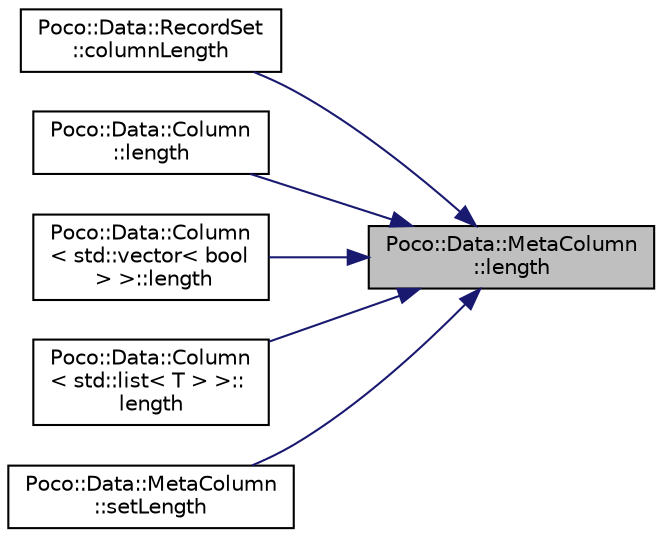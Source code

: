 digraph "Poco::Data::MetaColumn::length"
{
 // LATEX_PDF_SIZE
  edge [fontname="Helvetica",fontsize="10",labelfontname="Helvetica",labelfontsize="10"];
  node [fontname="Helvetica",fontsize="10",shape=record];
  rankdir="RL";
  Node1 [label="Poco::Data::MetaColumn\l::length",height=0.2,width=0.4,color="black", fillcolor="grey75", style="filled", fontcolor="black",tooltip="Returns column name."];
  Node1 -> Node2 [dir="back",color="midnightblue",fontsize="10",style="solid"];
  Node2 [label="Poco::Data::RecordSet\l::columnLength",height=0.2,width=0.4,color="black", fillcolor="white", style="filled",URL="$classPoco_1_1Data_1_1RecordSet.html#aea4fb245d286273d6d1d397b03c78fe5",tooltip="Returns column name for the column at specified position."];
  Node1 -> Node3 [dir="back",color="midnightblue",fontsize="10",style="solid"];
  Node3 [label="Poco::Data::Column\l::length",height=0.2,width=0.4,color="black", fillcolor="white", style="filled",URL="$classPoco_1_1Data_1_1Column.html#ae905a3e88c4b54278dfdf855d88f2c8b",tooltip="Returns column maximum length."];
  Node1 -> Node4 [dir="back",color="midnightblue",fontsize="10",style="solid"];
  Node4 [label="Poco::Data::Column\l\< std::vector\< bool\l \> \>::length",height=0.2,width=0.4,color="black", fillcolor="white", style="filled",URL="$classPoco_1_1Data_1_1Column_3_01std_1_1vector_3_01bool_01_4_01_4.html#aee3833e373567acd2121e90557c2001f",tooltip="Returns column maximum length."];
  Node1 -> Node5 [dir="back",color="midnightblue",fontsize="10",style="solid"];
  Node5 [label="Poco::Data::Column\l\< std::list\< T \> \>::\llength",height=0.2,width=0.4,color="black", fillcolor="white", style="filled",URL="$classPoco_1_1Data_1_1Column_3_01std_1_1list_3_01T_01_4_01_4.html#aa2f454f061bc2a21a2fdc0605e5677b1",tooltip="Returns column maximum length."];
  Node1 -> Node6 [dir="back",color="midnightblue",fontsize="10",style="solid"];
  Node6 [label="Poco::Data::MetaColumn\l::setLength",height=0.2,width=0.4,color="black", fillcolor="white", style="filled",URL="$classPoco_1_1Data_1_1MetaColumn.html#ac5f3c2d79a32d2a41a547ec78b263466",tooltip="Sets the column name."];
}
